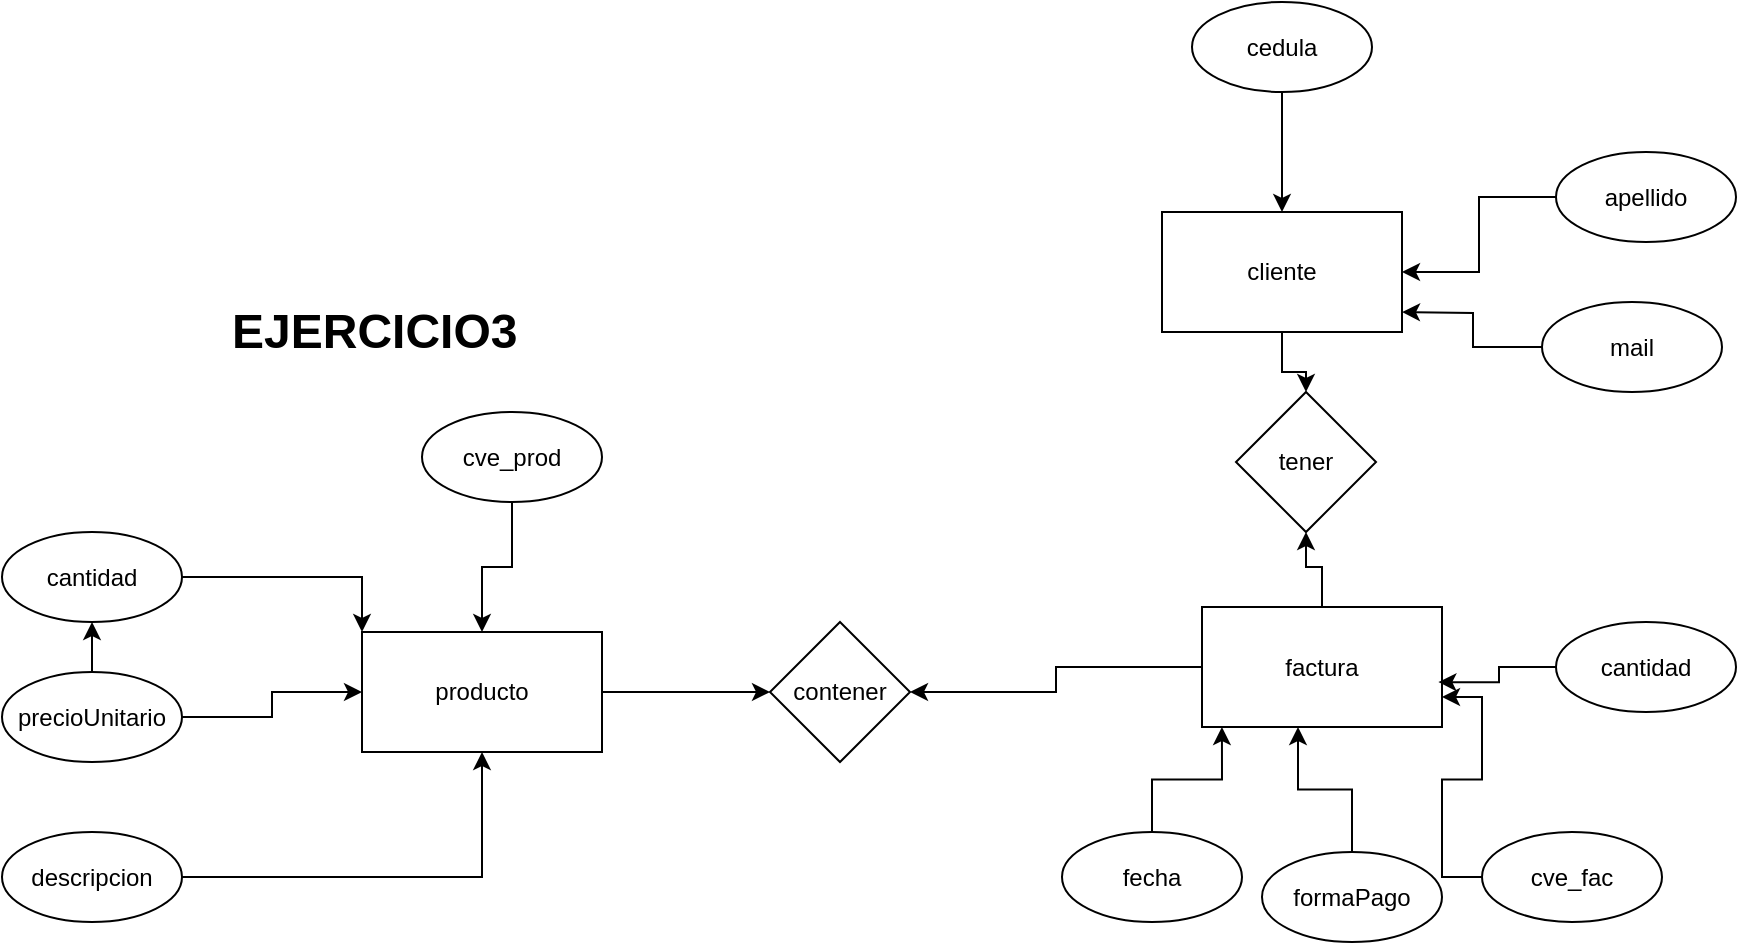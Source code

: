 <mxfile version="21.5.0" type="github">
  <diagram name="Página-1" id="g5LrU_TNAAzlf9fm1IQQ">
    <mxGraphModel dx="1906" dy="605" grid="1" gridSize="10" guides="1" tooltips="1" connect="1" arrows="1" fold="1" page="1" pageScale="1" pageWidth="827" pageHeight="1169" math="0" shadow="0">
      <root>
        <mxCell id="0" />
        <mxCell id="1" parent="0" />
        <mxCell id="FO_JCtoEOA5tN_FxTqp9-40" style="edgeStyle=orthogonalEdgeStyle;rounded=0;orthogonalLoop=1;jettySize=auto;html=1;" edge="1" parent="1" source="FO_JCtoEOA5tN_FxTqp9-1" target="FO_JCtoEOA5tN_FxTqp9-34">
          <mxGeometry relative="1" as="geometry" />
        </mxCell>
        <mxCell id="FO_JCtoEOA5tN_FxTqp9-1" value="&lt;font style=&quot;vertical-align: inherit;&quot;&gt;&lt;font style=&quot;vertical-align: inherit;&quot;&gt;producto&lt;/font&gt;&lt;/font&gt;" style="rounded=0;whiteSpace=wrap;html=1;" vertex="1" parent="1">
          <mxGeometry x="140" y="360" width="120" height="60" as="geometry" />
        </mxCell>
        <mxCell id="FO_JCtoEOA5tN_FxTqp9-6" style="edgeStyle=orthogonalEdgeStyle;rounded=0;orthogonalLoop=1;jettySize=auto;html=1;" edge="1" parent="1" source="FO_JCtoEOA5tN_FxTqp9-2" target="FO_JCtoEOA5tN_FxTqp9-1">
          <mxGeometry relative="1" as="geometry" />
        </mxCell>
        <mxCell id="FO_JCtoEOA5tN_FxTqp9-2" value="&lt;font style=&quot;vertical-align: inherit;&quot;&gt;&lt;font style=&quot;vertical-align: inherit;&quot;&gt;cve_prod&lt;/font&gt;&lt;/font&gt;" style="ellipse;whiteSpace=wrap;html=1;" vertex="1" parent="1">
          <mxGeometry x="170" y="250" width="90" height="45" as="geometry" />
        </mxCell>
        <mxCell id="FO_JCtoEOA5tN_FxTqp9-9" style="edgeStyle=orthogonalEdgeStyle;rounded=0;orthogonalLoop=1;jettySize=auto;html=1;" edge="1" parent="1" source="FO_JCtoEOA5tN_FxTqp9-3" target="FO_JCtoEOA5tN_FxTqp9-1">
          <mxGeometry relative="1" as="geometry" />
        </mxCell>
        <mxCell id="FO_JCtoEOA5tN_FxTqp9-3" value="&lt;font style=&quot;vertical-align: inherit;&quot;&gt;&lt;font style=&quot;vertical-align: inherit;&quot;&gt;descripcion&lt;/font&gt;&lt;/font&gt;" style="ellipse;whiteSpace=wrap;html=1;" vertex="1" parent="1">
          <mxGeometry x="-40" y="460" width="90" height="45" as="geometry" />
        </mxCell>
        <mxCell id="FO_JCtoEOA5tN_FxTqp9-7" style="edgeStyle=orthogonalEdgeStyle;rounded=0;orthogonalLoop=1;jettySize=auto;html=1;entryX=0;entryY=0;entryDx=0;entryDy=0;" edge="1" parent="1" source="FO_JCtoEOA5tN_FxTqp9-4" target="FO_JCtoEOA5tN_FxTqp9-1">
          <mxGeometry relative="1" as="geometry" />
        </mxCell>
        <mxCell id="FO_JCtoEOA5tN_FxTqp9-4" value="&lt;font style=&quot;vertical-align: inherit;&quot;&gt;&lt;font style=&quot;vertical-align: inherit;&quot;&gt;cantidad&lt;/font&gt;&lt;/font&gt;" style="ellipse;whiteSpace=wrap;html=1;" vertex="1" parent="1">
          <mxGeometry x="-40" y="310" width="90" height="45" as="geometry" />
        </mxCell>
        <mxCell id="FO_JCtoEOA5tN_FxTqp9-8" style="edgeStyle=orthogonalEdgeStyle;rounded=0;orthogonalLoop=1;jettySize=auto;html=1;" edge="1" parent="1" source="FO_JCtoEOA5tN_FxTqp9-5" target="FO_JCtoEOA5tN_FxTqp9-1">
          <mxGeometry relative="1" as="geometry" />
        </mxCell>
        <mxCell id="FO_JCtoEOA5tN_FxTqp9-39" value="" style="edgeStyle=orthogonalEdgeStyle;rounded=0;orthogonalLoop=1;jettySize=auto;html=1;" edge="1" parent="1" source="FO_JCtoEOA5tN_FxTqp9-5" target="FO_JCtoEOA5tN_FxTqp9-4">
          <mxGeometry relative="1" as="geometry" />
        </mxCell>
        <mxCell id="FO_JCtoEOA5tN_FxTqp9-5" value="&lt;font style=&quot;vertical-align: inherit;&quot;&gt;&lt;font style=&quot;vertical-align: inherit;&quot;&gt;&lt;font style=&quot;vertical-align: inherit;&quot;&gt;&lt;font style=&quot;vertical-align: inherit;&quot;&gt;&lt;font style=&quot;vertical-align: inherit;&quot;&gt;&lt;font style=&quot;vertical-align: inherit;&quot;&gt;precioUnitario&lt;/font&gt;&lt;/font&gt;&lt;/font&gt;&lt;/font&gt;&lt;/font&gt;&lt;/font&gt;" style="ellipse;whiteSpace=wrap;html=1;" vertex="1" parent="1">
          <mxGeometry x="-40" y="380" width="90" height="45" as="geometry" />
        </mxCell>
        <mxCell id="FO_JCtoEOA5tN_FxTqp9-33" style="edgeStyle=orthogonalEdgeStyle;rounded=0;orthogonalLoop=1;jettySize=auto;html=1;entryX=0.5;entryY=0;entryDx=0;entryDy=0;" edge="1" parent="1" source="FO_JCtoEOA5tN_FxTqp9-10" target="FO_JCtoEOA5tN_FxTqp9-31">
          <mxGeometry relative="1" as="geometry" />
        </mxCell>
        <mxCell id="FO_JCtoEOA5tN_FxTqp9-10" value="&lt;font style=&quot;vertical-align: inherit;&quot;&gt;&lt;font style=&quot;vertical-align: inherit;&quot;&gt;cliente&lt;/font&gt;&lt;/font&gt;" style="rounded=0;whiteSpace=wrap;html=1;" vertex="1" parent="1">
          <mxGeometry x="540" y="150" width="120" height="60" as="geometry" />
        </mxCell>
        <mxCell id="FO_JCtoEOA5tN_FxTqp9-14" style="edgeStyle=orthogonalEdgeStyle;rounded=0;orthogonalLoop=1;jettySize=auto;html=1;" edge="1" parent="1" source="FO_JCtoEOA5tN_FxTqp9-11" target="FO_JCtoEOA5tN_FxTqp9-10">
          <mxGeometry relative="1" as="geometry" />
        </mxCell>
        <mxCell id="FO_JCtoEOA5tN_FxTqp9-11" value="&lt;font style=&quot;vertical-align: inherit;&quot;&gt;&lt;font style=&quot;vertical-align: inherit;&quot;&gt;cedula&lt;/font&gt;&lt;/font&gt;" style="ellipse;whiteSpace=wrap;html=1;" vertex="1" parent="1">
          <mxGeometry x="555" y="45" width="90" height="45" as="geometry" />
        </mxCell>
        <mxCell id="FO_JCtoEOA5tN_FxTqp9-15" style="edgeStyle=orthogonalEdgeStyle;rounded=0;orthogonalLoop=1;jettySize=auto;html=1;" edge="1" parent="1" source="FO_JCtoEOA5tN_FxTqp9-12" target="FO_JCtoEOA5tN_FxTqp9-10">
          <mxGeometry relative="1" as="geometry" />
        </mxCell>
        <mxCell id="FO_JCtoEOA5tN_FxTqp9-12" value="&lt;font style=&quot;vertical-align: inherit;&quot;&gt;&lt;font style=&quot;vertical-align: inherit;&quot;&gt;&lt;font style=&quot;vertical-align: inherit;&quot;&gt;&lt;font style=&quot;vertical-align: inherit;&quot;&gt;&lt;font style=&quot;vertical-align: inherit;&quot;&gt;&lt;font style=&quot;vertical-align: inherit;&quot;&gt;apellido&lt;/font&gt;&lt;/font&gt;&lt;/font&gt;&lt;/font&gt;&lt;/font&gt;&lt;/font&gt;" style="ellipse;whiteSpace=wrap;html=1;" vertex="1" parent="1">
          <mxGeometry x="737" y="120" width="90" height="45" as="geometry" />
        </mxCell>
        <mxCell id="FO_JCtoEOA5tN_FxTqp9-16" style="edgeStyle=orthogonalEdgeStyle;rounded=0;orthogonalLoop=1;jettySize=auto;html=1;" edge="1" parent="1" source="FO_JCtoEOA5tN_FxTqp9-13">
          <mxGeometry relative="1" as="geometry">
            <mxPoint x="660" y="200" as="targetPoint" />
          </mxGeometry>
        </mxCell>
        <mxCell id="FO_JCtoEOA5tN_FxTqp9-13" value="&lt;font style=&quot;vertical-align: inherit;&quot;&gt;&lt;font style=&quot;vertical-align: inherit;&quot;&gt;mail&lt;/font&gt;&lt;/font&gt;" style="ellipse;whiteSpace=wrap;html=1;" vertex="1" parent="1">
          <mxGeometry x="730" y="195" width="90" height="45" as="geometry" />
        </mxCell>
        <mxCell id="FO_JCtoEOA5tN_FxTqp9-32" style="edgeStyle=orthogonalEdgeStyle;rounded=0;orthogonalLoop=1;jettySize=auto;html=1;entryX=0.5;entryY=1;entryDx=0;entryDy=0;" edge="1" parent="1" source="FO_JCtoEOA5tN_FxTqp9-17" target="FO_JCtoEOA5tN_FxTqp9-31">
          <mxGeometry relative="1" as="geometry" />
        </mxCell>
        <mxCell id="FO_JCtoEOA5tN_FxTqp9-41" style="edgeStyle=orthogonalEdgeStyle;rounded=0;orthogonalLoop=1;jettySize=auto;html=1;" edge="1" parent="1" source="FO_JCtoEOA5tN_FxTqp9-17" target="FO_JCtoEOA5tN_FxTqp9-34">
          <mxGeometry relative="1" as="geometry" />
        </mxCell>
        <mxCell id="FO_JCtoEOA5tN_FxTqp9-17" value="&lt;font style=&quot;vertical-align: inherit;&quot;&gt;&lt;font style=&quot;vertical-align: inherit;&quot;&gt;&lt;font style=&quot;vertical-align: inherit;&quot;&gt;&lt;font style=&quot;vertical-align: inherit;&quot;&gt;factura&lt;/font&gt;&lt;/font&gt;&lt;/font&gt;&lt;/font&gt;" style="rounded=0;whiteSpace=wrap;html=1;" vertex="1" parent="1">
          <mxGeometry x="560" y="347.5" width="120" height="60" as="geometry" />
        </mxCell>
        <mxCell id="FO_JCtoEOA5tN_FxTqp9-38" style="edgeStyle=orthogonalEdgeStyle;rounded=0;orthogonalLoop=1;jettySize=auto;html=1;entryX=1;entryY=0.75;entryDx=0;entryDy=0;" edge="1" parent="1" source="FO_JCtoEOA5tN_FxTqp9-19" target="FO_JCtoEOA5tN_FxTqp9-17">
          <mxGeometry relative="1" as="geometry" />
        </mxCell>
        <mxCell id="FO_JCtoEOA5tN_FxTqp9-19" value="&lt;font style=&quot;vertical-align: inherit;&quot;&gt;&lt;font style=&quot;vertical-align: inherit;&quot;&gt;&lt;font style=&quot;vertical-align: inherit;&quot;&gt;&lt;font style=&quot;vertical-align: inherit;&quot;&gt;cve_fac&lt;/font&gt;&lt;/font&gt;&lt;/font&gt;&lt;/font&gt;" style="ellipse;whiteSpace=wrap;html=1;" vertex="1" parent="1">
          <mxGeometry x="700" y="460" width="90" height="45" as="geometry" />
        </mxCell>
        <mxCell id="FO_JCtoEOA5tN_FxTqp9-30" style="edgeStyle=orthogonalEdgeStyle;rounded=0;orthogonalLoop=1;jettySize=auto;html=1;entryX=0.083;entryY=1;entryDx=0;entryDy=0;entryPerimeter=0;" edge="1" parent="1" source="FO_JCtoEOA5tN_FxTqp9-20" target="FO_JCtoEOA5tN_FxTqp9-17">
          <mxGeometry relative="1" as="geometry" />
        </mxCell>
        <mxCell id="FO_JCtoEOA5tN_FxTqp9-20" value="&lt;font style=&quot;vertical-align: inherit;&quot;&gt;&lt;font style=&quot;vertical-align: inherit;&quot;&gt;&lt;font style=&quot;vertical-align: inherit;&quot;&gt;&lt;font style=&quot;vertical-align: inherit;&quot;&gt;&lt;font style=&quot;vertical-align: inherit;&quot;&gt;&lt;font style=&quot;vertical-align: inherit;&quot;&gt;fecha&lt;/font&gt;&lt;/font&gt;&lt;/font&gt;&lt;/font&gt;&lt;/font&gt;&lt;/font&gt;" style="ellipse;whiteSpace=wrap;html=1;" vertex="1" parent="1">
          <mxGeometry x="490" y="460" width="90" height="45" as="geometry" />
        </mxCell>
        <mxCell id="FO_JCtoEOA5tN_FxTqp9-37" style="edgeStyle=orthogonalEdgeStyle;rounded=0;orthogonalLoop=1;jettySize=auto;html=1;entryX=0.4;entryY=1;entryDx=0;entryDy=0;entryPerimeter=0;" edge="1" parent="1" source="FO_JCtoEOA5tN_FxTqp9-21" target="FO_JCtoEOA5tN_FxTqp9-17">
          <mxGeometry relative="1" as="geometry" />
        </mxCell>
        <mxCell id="FO_JCtoEOA5tN_FxTqp9-21" value="&lt;font style=&quot;vertical-align: inherit;&quot;&gt;&lt;font style=&quot;vertical-align: inherit;&quot;&gt;formaPago&lt;/font&gt;&lt;/font&gt;" style="ellipse;whiteSpace=wrap;html=1;" vertex="1" parent="1">
          <mxGeometry x="590" y="470" width="90" height="45" as="geometry" />
        </mxCell>
        <mxCell id="FO_JCtoEOA5tN_FxTqp9-28" style="edgeStyle=orthogonalEdgeStyle;rounded=0;orthogonalLoop=1;jettySize=auto;html=1;entryX=0.985;entryY=0.626;entryDx=0;entryDy=0;entryPerimeter=0;" edge="1" parent="1" source="FO_JCtoEOA5tN_FxTqp9-22" target="FO_JCtoEOA5tN_FxTqp9-17">
          <mxGeometry relative="1" as="geometry" />
        </mxCell>
        <mxCell id="FO_JCtoEOA5tN_FxTqp9-22" value="&lt;font style=&quot;vertical-align: inherit;&quot;&gt;&lt;font style=&quot;vertical-align: inherit;&quot;&gt;cantidad&lt;/font&gt;&lt;/font&gt;" style="ellipse;whiteSpace=wrap;html=1;" vertex="1" parent="1">
          <mxGeometry x="737" y="355" width="90" height="45" as="geometry" />
        </mxCell>
        <mxCell id="FO_JCtoEOA5tN_FxTqp9-31" value="&lt;font style=&quot;vertical-align: inherit;&quot;&gt;&lt;font style=&quot;vertical-align: inherit;&quot;&gt;tener&lt;/font&gt;&lt;/font&gt;" style="rhombus;whiteSpace=wrap;html=1;" vertex="1" parent="1">
          <mxGeometry x="577" y="240" width="70" height="70" as="geometry" />
        </mxCell>
        <mxCell id="FO_JCtoEOA5tN_FxTqp9-34" value="&lt;font style=&quot;vertical-align: inherit;&quot;&gt;&lt;font style=&quot;vertical-align: inherit;&quot;&gt;&lt;font style=&quot;vertical-align: inherit;&quot;&gt;&lt;font style=&quot;vertical-align: inherit;&quot;&gt;contener&lt;/font&gt;&lt;/font&gt;&lt;/font&gt;&lt;/font&gt;" style="rhombus;whiteSpace=wrap;html=1;" vertex="1" parent="1">
          <mxGeometry x="344" y="355" width="70" height="70" as="geometry" />
        </mxCell>
        <mxCell id="FO_JCtoEOA5tN_FxTqp9-42" value="&lt;h1&gt;&lt;font style=&quot;vertical-align: inherit;&quot;&gt;&lt;font style=&quot;vertical-align: inherit;&quot;&gt;EJERCICIO3&lt;/font&gt;&lt;/font&gt;&lt;/h1&gt;" style="text;html=1;strokeColor=none;fillColor=none;spacing=5;spacingTop=-20;whiteSpace=wrap;overflow=hidden;rounded=0;" vertex="1" parent="1">
          <mxGeometry x="70" y="190" width="190" height="120" as="geometry" />
        </mxCell>
      </root>
    </mxGraphModel>
  </diagram>
</mxfile>
